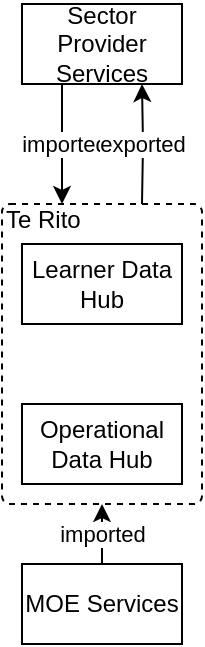 <mxfile version="22.1.18" type="device" pages="3">
  <diagram id="MD2YPTKQ22jM_F68VTLO" name="Direct">
    <mxGraphModel dx="794" dy="511" grid="1" gridSize="10" guides="1" tooltips="1" connect="1" arrows="1" fold="1" page="1" pageScale="1" pageWidth="850" pageHeight="1100" math="0" shadow="0">
      <root>
        <mxCell id="0" />
        <mxCell id="1" parent="0" />
        <mxCell id="A_gKzub1kz0EstwrK2VF-1" value="Te Rito" style="rounded=1;whiteSpace=wrap;html=1;dashed=1;container=1;collapsible=0;recursiveResize=0;arcSize=8;absoluteArcSize=1;align=left;verticalAlign=top;spacing=0;spacingTop=-4;spacingLeft=2;" vertex="1" parent="1">
          <mxGeometry x="30" y="140" width="100" height="150" as="geometry" />
        </mxCell>
        <mxCell id="A_gKzub1kz0EstwrK2VF-2" value="Learner Data Hub" style="rounded=0;whiteSpace=wrap;html=1;" vertex="1" parent="A_gKzub1kz0EstwrK2VF-1">
          <mxGeometry x="10" y="20" width="80" height="40" as="geometry" />
        </mxCell>
        <mxCell id="A_gKzub1kz0EstwrK2VF-3" value="Operational Data Hub" style="rounded=0;whiteSpace=wrap;html=1;" vertex="1" parent="A_gKzub1kz0EstwrK2VF-1">
          <mxGeometry x="10" y="100" width="80" height="40" as="geometry" />
        </mxCell>
        <mxCell id="A_gKzub1kz0EstwrK2VF-8" value="imported" style="edgeStyle=orthogonalEdgeStyle;rounded=0;orthogonalLoop=1;jettySize=auto;html=1;exitX=0.5;exitY=0;exitDx=0;exitDy=0;entryX=0.5;entryY=1;entryDx=0;entryDy=0;" edge="1" parent="1" source="A_gKzub1kz0EstwrK2VF-4" target="A_gKzub1kz0EstwrK2VF-1">
          <mxGeometry relative="1" as="geometry" />
        </mxCell>
        <mxCell id="A_gKzub1kz0EstwrK2VF-4" value="MOE Services" style="rounded=0;whiteSpace=wrap;html=1;" vertex="1" parent="1">
          <mxGeometry x="40" y="320" width="80" height="40" as="geometry" />
        </mxCell>
        <mxCell id="A_gKzub1kz0EstwrK2VF-6" value="imported" style="edgeStyle=orthogonalEdgeStyle;rounded=0;orthogonalLoop=1;jettySize=auto;html=1;exitX=0.25;exitY=1;exitDx=0;exitDy=0;" edge="1" parent="1" source="A_gKzub1kz0EstwrK2VF-5">
          <mxGeometry relative="1" as="geometry">
            <mxPoint x="60" y="140" as="targetPoint" />
          </mxGeometry>
        </mxCell>
        <mxCell id="A_gKzub1kz0EstwrK2VF-5" value="Sector Provider Services" style="rounded=0;whiteSpace=wrap;html=1;" vertex="1" parent="1">
          <mxGeometry x="40" y="40" width="80" height="40" as="geometry" />
        </mxCell>
        <mxCell id="A_gKzub1kz0EstwrK2VF-7" value="exported" style="edgeStyle=orthogonalEdgeStyle;rounded=0;orthogonalLoop=1;jettySize=auto;html=1;entryX=0.75;entryY=1;entryDx=0;entryDy=0;" edge="1" parent="1" target="A_gKzub1kz0EstwrK2VF-5">
          <mxGeometry relative="1" as="geometry">
            <mxPoint x="100" y="140" as="sourcePoint" />
          </mxGeometry>
        </mxCell>
      </root>
    </mxGraphModel>
  </diagram>
  <diagram name="Page-1" id="40LopBVTvMhhf99c6Za3">
    <mxGraphModel dx="794" dy="511" grid="1" gridSize="10" guides="1" tooltips="1" connect="1" arrows="1" fold="1" page="1" pageScale="1" pageWidth="850" pageHeight="1100" math="0" shadow="0">
      <root>
        <mxCell id="0" />
        <mxCell id="1" parent="0" />
        <mxCell id="VU4QEVf0mSQE6dte6Fna-6" value="MOE" style="rounded=1;whiteSpace=wrap;html=1;dashed=1;container=1;collapsible=0;recursiveResize=0;arcSize=8;absoluteArcSize=1;align=left;verticalAlign=top;spacing=0;spacingTop=-4;spacingLeft=2;" vertex="1" parent="1">
          <mxGeometry y="220" width="730" height="150" as="geometry" />
        </mxCell>
        <mxCell id="VU4QEVf0mSQE6dte6Fna-4" value="ESOL" style="rounded=0;whiteSpace=wrap;html=1;" vertex="1" parent="VU4QEVf0mSQE6dte6Fna-6">
          <mxGeometry x="640" y="20" width="80" height="40" as="geometry" />
        </mxCell>
        <mxCell id="gBYDpStEz5cGfuy7XknP-8" value="read" style="edgeStyle=orthogonalEdgeStyle;rounded=0;orthogonalLoop=1;jettySize=auto;html=1;exitX=0;exitY=0;exitDx=0;exitDy=22.5;exitPerimeter=0;entryX=1;entryY=0.5;entryDx=0;entryDy=0;horizontal=0;" edge="1" parent="VU4QEVf0mSQE6dte6Fna-6" source="VU4QEVf0mSQE6dte6Fna-15" target="gBYDpStEz5cGfuy7XknP-7">
          <mxGeometry relative="1" as="geometry" />
        </mxCell>
        <mxCell id="VU4QEVf0mSQE6dte6Fna-15" value="" style="shape=cylinder3;whiteSpace=wrap;html=1;boundedLbl=1;backgroundOutline=1;size=15;" vertex="1" parent="VU4QEVf0mSQE6dte6Fna-6">
          <mxGeometry x="640" y="100" width="80" height="40" as="geometry" />
        </mxCell>
        <mxCell id="VU4QEVf0mSQE6dte6Fna-20" value="write" style="edgeStyle=orthogonalEdgeStyle;rounded=0;orthogonalLoop=1;jettySize=auto;html=1;exitX=0.5;exitY=1;exitDx=0;exitDy=0;entryX=0.5;entryY=0;entryDx=0;entryDy=0;entryPerimeter=0;" edge="1" parent="VU4QEVf0mSQE6dte6Fna-6" source="VU4QEVf0mSQE6dte6Fna-4" target="VU4QEVf0mSQE6dte6Fna-15">
          <mxGeometry relative="1" as="geometry" />
        </mxCell>
        <mxCell id="gBYDpStEz5cGfuy7XknP-1" value="ENROL" style="rounded=0;whiteSpace=wrap;html=1;" vertex="1" parent="VU4QEVf0mSQE6dte6Fna-6">
          <mxGeometry x="400" y="20" width="80" height="40" as="geometry" />
        </mxCell>
        <mxCell id="gBYDpStEz5cGfuy7XknP-2" value="" style="shape=cylinder3;whiteSpace=wrap;html=1;boundedLbl=1;backgroundOutline=1;size=15;" vertex="1" parent="VU4QEVf0mSQE6dte6Fna-6">
          <mxGeometry x="400" y="100" width="80" height="40" as="geometry" />
        </mxCell>
        <mxCell id="VU4QEVf0mSQE6dte6Fna-21" value="View" style="rounded=0;whiteSpace=wrap;html=1;fillColor=#dae8fc;strokeColor=#6c8ebf;" vertex="1" parent="VU4QEVf0mSQE6dte6Fna-6">
          <mxGeometry x="440" y="110" width="30" height="10" as="geometry" />
        </mxCell>
        <mxCell id="gBYDpStEz5cGfuy7XknP-6" value="read/write" style="edgeStyle=orthogonalEdgeStyle;rounded=0;orthogonalLoop=1;jettySize=auto;html=1;entryX=0.5;entryY=0;entryDx=0;entryDy=0;entryPerimeter=0;" edge="1" parent="VU4QEVf0mSQE6dte6Fna-6" source="gBYDpStEz5cGfuy7XknP-1" target="gBYDpStEz5cGfuy7XknP-2">
          <mxGeometry relative="1" as="geometry" />
        </mxCell>
        <mxCell id="gBYDpStEz5cGfuy7XknP-7" value="ETL" style="rounded=0;whiteSpace=wrap;html=1;" vertex="1" parent="VU4QEVf0mSQE6dte6Fna-6">
          <mxGeometry x="520" y="100" width="80" height="40" as="geometry" />
        </mxCell>
        <mxCell id="gBYDpStEz5cGfuy7XknP-9" value="write" style="edgeStyle=orthogonalEdgeStyle;rounded=0;orthogonalLoop=1;jettySize=auto;html=1;exitX=0;exitY=0.5;exitDx=0;exitDy=0;entryX=1;entryY=0;entryDx=0;entryDy=22.5;entryPerimeter=0;horizontal=0;" edge="1" parent="VU4QEVf0mSQE6dte6Fna-6" source="gBYDpStEz5cGfuy7XknP-7" target="gBYDpStEz5cGfuy7XknP-2">
          <mxGeometry relative="1" as="geometry" />
        </mxCell>
        <mxCell id="gBYDpStEz5cGfuy7XknP-10" value="Folder" style="rounded=0;whiteSpace=wrap;html=1;" vertex="1" parent="VU4QEVf0mSQE6dte6Fna-6">
          <mxGeometry x="160" y="100" width="80" height="40" as="geometry" />
        </mxCell>
        <mxCell id="gBYDpStEz5cGfuy7XknP-12" value="reads" style="edgeStyle=orthogonalEdgeStyle;rounded=0;orthogonalLoop=1;jettySize=auto;html=1;exitX=1;exitY=0.5;exitDx=0;exitDy=0;entryX=0;entryY=0.5;entryDx=0;entryDy=0;" edge="1" parent="VU4QEVf0mSQE6dte6Fna-6" source="gBYDpStEz5cGfuy7XknP-11" target="gBYDpStEz5cGfuy7XknP-10">
          <mxGeometry relative="1" as="geometry" />
        </mxCell>
        <mxCell id="gBYDpStEz5cGfuy7XknP-11" value="SFTP" style="rounded=0;whiteSpace=wrap;html=1;" vertex="1" parent="VU4QEVf0mSQE6dte6Fna-6">
          <mxGeometry x="40" y="100" width="80" height="40" as="geometry" />
        </mxCell>
        <mxCell id="gBYDpStEz5cGfuy7XknP-14" value="write" style="edgeStyle=orthogonalEdgeStyle;rounded=0;orthogonalLoop=1;jettySize=auto;html=1;exitX=0;exitY=0.5;exitDx=0;exitDy=0;entryX=1;entryY=0.5;entryDx=0;entryDy=0;" edge="1" parent="VU4QEVf0mSQE6dte6Fna-6" source="gBYDpStEz5cGfuy7XknP-13" target="gBYDpStEz5cGfuy7XknP-10">
          <mxGeometry relative="1" as="geometry" />
        </mxCell>
        <mxCell id="gBYDpStEz5cGfuy7XknP-13" value="ETL or Manual" style="rounded=0;whiteSpace=wrap;html=1;" vertex="1" parent="VU4QEVf0mSQE6dte6Fna-6">
          <mxGeometry x="280" y="100" width="80" height="40" as="geometry" />
        </mxCell>
        <mxCell id="gBYDpStEz5cGfuy7XknP-15" value="read" style="edgeStyle=orthogonalEdgeStyle;rounded=0;orthogonalLoop=1;jettySize=auto;html=1;exitX=1;exitY=0.5;exitDx=0;exitDy=0;entryX=0;entryY=0.5;entryDx=0;entryDy=0;entryPerimeter=0;" edge="1" parent="VU4QEVf0mSQE6dte6Fna-6" source="gBYDpStEz5cGfuy7XknP-13" target="gBYDpStEz5cGfuy7XknP-2">
          <mxGeometry relative="1" as="geometry" />
        </mxCell>
        <mxCell id="gBYDpStEz5cGfuy7XknP-16" value="read" style="edgeStyle=orthogonalEdgeStyle;rounded=0;orthogonalLoop=1;jettySize=auto;html=1;exitX=0.25;exitY=1;exitDx=0;exitDy=0;entryX=0.5;entryY=0;entryDx=0;entryDy=0;" edge="1" parent="1" source="VU4QEVf0mSQE6dte6Fna-3" target="gBYDpStEz5cGfuy7XknP-11">
          <mxGeometry relative="1" as="geometry" />
        </mxCell>
        <mxCell id="VU4QEVf0mSQE6dte6Fna-3" value="Te Rito" style="rounded=1;whiteSpace=wrap;html=1;dashed=1;container=1;collapsible=0;recursiveResize=0;arcSize=8;absoluteArcSize=1;align=left;verticalAlign=top;spacing=0;spacingTop=-4;spacingLeft=2;fillColor=#dae8fc;strokeColor=#6c8ebf;opacity=50;" vertex="1" parent="1">
          <mxGeometry x="30" y="140" width="220" height="150" as="geometry" />
        </mxCell>
        <mxCell id="VU4QEVf0mSQE6dte6Fna-1" value="Learner Data Hub" style="rounded=0;whiteSpace=wrap;html=1;" vertex="1" parent="VU4QEVf0mSQE6dte6Fna-3">
          <mxGeometry x="10" y="20" width="80" height="40" as="geometry" />
        </mxCell>
        <mxCell id="VU4QEVf0mSQE6dte6Fna-2" value="Operational Data Hub" style="rounded=0;whiteSpace=wrap;html=1;" vertex="1" parent="VU4QEVf0mSQE6dte6Fna-3">
          <mxGeometry x="10" y="100" width="80" height="40" as="geometry" />
        </mxCell>
        <mxCell id="VU4QEVf0mSQE6dte6Fna-19" value="read" style="edgeStyle=orthogonalEdgeStyle;rounded=0;orthogonalLoop=1;jettySize=auto;html=1;exitX=1;exitY=0.5;exitDx=0;exitDy=0;entryX=0.5;entryY=0;entryDx=0;entryDy=0;" edge="1" parent="1" source="VU4QEVf0mSQE6dte6Fna-22" target="gBYDpStEz5cGfuy7XknP-1">
          <mxGeometry relative="1" as="geometry" />
        </mxCell>
        <mxCell id="VU4QEVf0mSQE6dte6Fna-23" value="write" style="edgeStyle=orthogonalEdgeStyle;rounded=0;orthogonalLoop=1;jettySize=auto;html=1;exitX=0;exitY=0.5;exitDx=0;exitDy=0;entryX=1;entryY=0.5;entryDx=0;entryDy=0;" edge="1" parent="1" source="VU4QEVf0mSQE6dte6Fna-22" target="VU4QEVf0mSQE6dte6Fna-1">
          <mxGeometry relative="1" as="geometry" />
        </mxCell>
        <mxCell id="VU4QEVf0mSQE6dte6Fna-22" value="EdsbyLink" style="rounded=0;whiteSpace=wrap;html=1;" vertex="1" parent="1">
          <mxGeometry x="160" y="160" width="80" height="40" as="geometry" />
        </mxCell>
        <mxCell id="gBYDpStEz5cGfuy7XknP-17" value="Intended:" style="text;html=1;strokeColor=none;fillColor=none;align=center;verticalAlign=middle;whiteSpace=wrap;rounded=0;" vertex="1" parent="1">
          <mxGeometry x="270" y="150" width="60" height="30" as="geometry" />
        </mxCell>
        <mxCell id="gBYDpStEz5cGfuy7XknP-18" value="Interim:" style="text;html=1;strokeColor=none;fillColor=none;align=center;verticalAlign=middle;whiteSpace=wrap;rounded=0;" vertex="1" parent="1">
          <mxGeometry x="270" y="280" width="60" height="30" as="geometry" />
        </mxCell>
      </root>
    </mxGraphModel>
  </diagram>
  <diagram id="rUfcmw104oxnpAEqAxha" name="Page-3">
    <mxGraphModel dx="794" dy="511" grid="1" gridSize="10" guides="1" tooltips="1" connect="1" arrows="1" fold="1" page="1" pageScale="1" pageWidth="850" pageHeight="1100" math="0" shadow="0">
      <root>
        <mxCell id="0" />
        <mxCell id="1" parent="0" />
      </root>
    </mxGraphModel>
  </diagram>
</mxfile>
